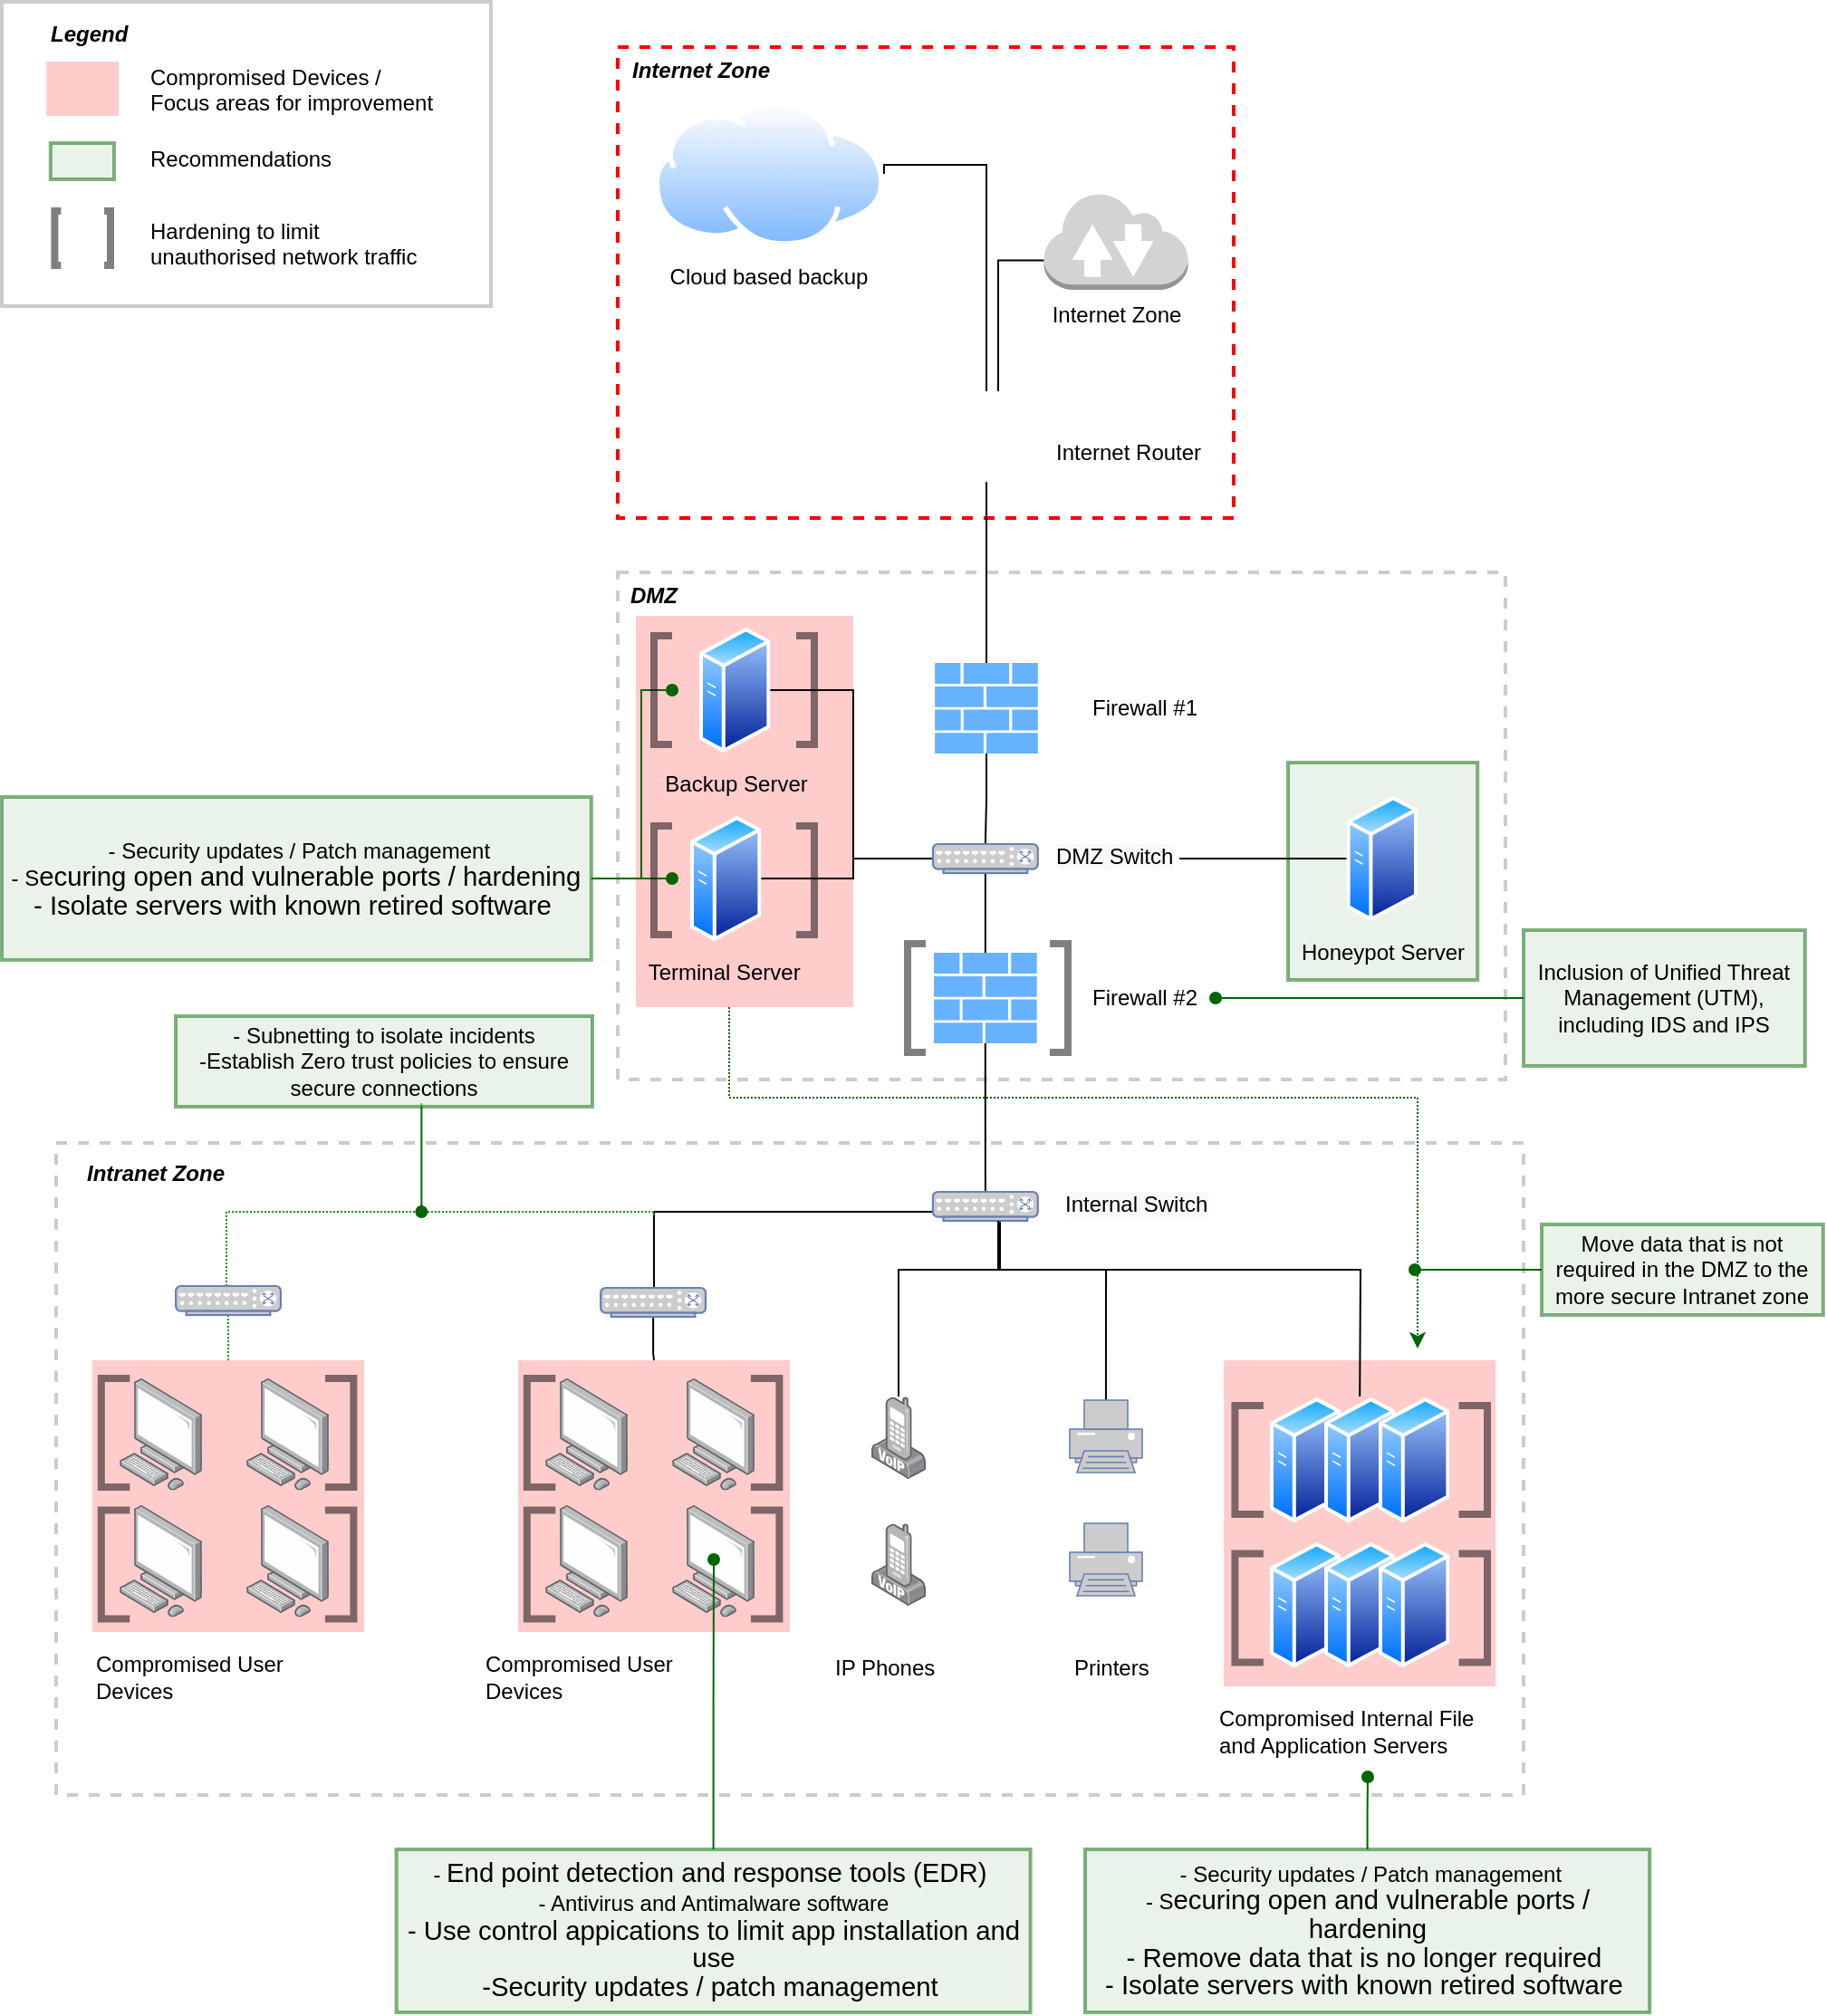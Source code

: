 <mxfile version="18.0.1" type="github">
  <diagram id="l8hXMBHkgcEJcSW0mbfh" name="Page-1">
    <mxGraphModel dx="494" dy="1060" grid="1" gridSize="10" guides="1" tooltips="1" connect="1" arrows="1" fold="1" page="1" pageScale="1" pageWidth="1169" pageHeight="827" math="0" shadow="0">
      <root>
        <mxCell id="0" />
        <mxCell id="1" parent="0" />
        <mxCell id="9ZJ48KXjJRt2zyMgK82v-63" value="" style="whiteSpace=wrap;html=1;fillColor=none;dashed=1;strokeColor=#CCCCCC;strokeWidth=2;" parent="1" vertex="1">
          <mxGeometry x="160" y="-180" width="810" height="360" as="geometry" />
        </mxCell>
        <mxCell id="yK0vSl5xD6pqp2s1u24u-33" value="" style="whiteSpace=wrap;html=1;fillColor=none;strokeColor=#CCCCCC;strokeWidth=2;" vertex="1" parent="1">
          <mxGeometry x="130" y="-810" width="270" height="168" as="geometry" />
        </mxCell>
        <mxCell id="9ZJ48KXjJRt2zyMgK82v-112" value="" style="whiteSpace=wrap;html=1;labelBackgroundColor=none;labelBorderColor=none;strokeColor=#006600;strokeWidth=2;fillColor=#d5e8d4;opacity=50;align=center;" parent="1" vertex="1">
          <mxGeometry x="840" y="-390" width="104.6" height="120" as="geometry" />
        </mxCell>
        <mxCell id="9ZJ48KXjJRt2zyMgK82v-65" value="" style="whiteSpace=wrap;html=1;fillColor=none;dashed=1;strokeColor=#CCCCCC;strokeWidth=2;" parent="1" vertex="1">
          <mxGeometry x="470" y="-495" width="490" height="280" as="geometry" />
        </mxCell>
        <mxCell id="9ZJ48KXjJRt2zyMgK82v-71" value="" style="whiteSpace=wrap;html=1;dashed=1;strokeColor=none;strokeWidth=4;fillColor=#FF0000;opacity=20;" parent="1" vertex="1">
          <mxGeometry x="480" y="-471" width="120" height="216" as="geometry" />
        </mxCell>
        <mxCell id="9ZJ48KXjJRt2zyMgK82v-70" value="" style="whiteSpace=wrap;html=1;dashed=1;strokeColor=none;strokeWidth=4;fillColor=#FF0000;opacity=20;" parent="1" vertex="1">
          <mxGeometry x="804.6" y="-60" width="150" height="180" as="geometry" />
        </mxCell>
        <mxCell id="9ZJ48KXjJRt2zyMgK82v-69" value="" style="whiteSpace=wrap;html=1;dashed=1;strokeColor=none;strokeWidth=4;fillColor=#FF0000;opacity=20;" parent="1" vertex="1">
          <mxGeometry x="415" y="-60" width="150" height="150" as="geometry" />
        </mxCell>
        <mxCell id="9ZJ48KXjJRt2zyMgK82v-67" value="" style="whiteSpace=wrap;html=1;fillColor=none;dashed=1;strokeColor=#FF0000;strokeWidth=2;" parent="1" vertex="1">
          <mxGeometry x="470" y="-785" width="340" height="260" as="geometry" />
        </mxCell>
        <mxCell id="9ZJ48KXjJRt2zyMgK82v-1" value="Cloud based backup" style="aspect=fixed;perimeter=ellipsePerimeter;html=1;align=center;shadow=0;dashed=0;spacingTop=3;image;image=img/lib/active_directory/internet_cloud.svg;" parent="1" vertex="1">
          <mxGeometry x="490" y="-755" width="126.99" height="80" as="geometry" />
        </mxCell>
        <mxCell id="9ZJ48KXjJRt2zyMgK82v-2" value="Internet Zone" style="outlineConnect=0;dashed=0;verticalLabelPosition=bottom;verticalAlign=top;align=center;html=1;shape=mxgraph.aws3.internet_2;fillColor=#D2D3D3;gradientColor=none;" parent="1" vertex="1">
          <mxGeometry x="705.25" y="-705" width="79.5" height="54" as="geometry" />
        </mxCell>
        <mxCell id="9ZJ48KXjJRt2zyMgK82v-50" style="edgeStyle=orthogonalEdgeStyle;rounded=0;orthogonalLoop=1;jettySize=auto;html=1;entryX=0;entryY=0.7;entryDx=0;entryDy=0;entryPerimeter=0;endArrow=none;endFill=0;" parent="1" source="9ZJ48KXjJRt2zyMgK82v-4" target="9ZJ48KXjJRt2zyMgK82v-2" edge="1">
          <mxGeometry relative="1" as="geometry">
            <Array as="points">
              <mxPoint x="680" y="-667" />
            </Array>
          </mxGeometry>
        </mxCell>
        <mxCell id="9ZJ48KXjJRt2zyMgK82v-51" style="edgeStyle=orthogonalEdgeStyle;rounded=0;orthogonalLoop=1;jettySize=auto;html=1;entryX=1;entryY=0.5;entryDx=0;entryDy=0;endArrow=none;endFill=0;" parent="1" source="9ZJ48KXjJRt2zyMgK82v-4" target="9ZJ48KXjJRt2zyMgK82v-1" edge="1">
          <mxGeometry relative="1" as="geometry">
            <Array as="points">
              <mxPoint x="674" y="-720" />
            </Array>
          </mxGeometry>
        </mxCell>
        <mxCell id="9ZJ48KXjJRt2zyMgK82v-4" value="" style="shape=image;html=1;verticalAlign=top;verticalLabelPosition=bottom;labelBackgroundColor=#ffffff;imageAspect=0;aspect=fixed;image=https://cdn1.iconfinder.com/data/icons/computer-hardware-cute-style-vol-1/52/device__wifi__signal__wireless__connection__internet__router-128.png;imageBackground=none;" parent="1" vertex="1">
          <mxGeometry x="648.49" y="-595" width="50" height="50" as="geometry" />
        </mxCell>
        <mxCell id="9ZJ48KXjJRt2zyMgK82v-48" style="edgeStyle=orthogonalEdgeStyle;rounded=0;orthogonalLoop=1;jettySize=auto;html=1;entryX=0.5;entryY=0;entryDx=0;entryDy=0;entryPerimeter=0;endArrow=none;endFill=0;" parent="1" source="9ZJ48KXjJRt2zyMgK82v-5" target="9ZJ48KXjJRt2zyMgK82v-27" edge="1">
          <mxGeometry relative="1" as="geometry" />
        </mxCell>
        <mxCell id="9ZJ48KXjJRt2zyMgK82v-49" style="edgeStyle=orthogonalEdgeStyle;rounded=0;orthogonalLoop=1;jettySize=auto;html=1;exitX=0.5;exitY=0;exitDx=0;exitDy=0;exitPerimeter=0;entryX=0.5;entryY=1;entryDx=0;entryDy=0;endArrow=none;endFill=0;" parent="1" source="9ZJ48KXjJRt2zyMgK82v-5" target="9ZJ48KXjJRt2zyMgK82v-4" edge="1">
          <mxGeometry relative="1" as="geometry" />
        </mxCell>
        <mxCell id="9ZJ48KXjJRt2zyMgK82v-5" value="" style="sketch=0;aspect=fixed;pointerEvents=1;shadow=0;dashed=0;html=1;strokeColor=none;labelPosition=center;verticalLabelPosition=bottom;verticalAlign=top;align=center;fillColor=#66B2FF;shape=mxgraph.mscae.enterprise.firewall" parent="1" vertex="1">
          <mxGeometry x="645.08" y="-445" width="56.82" height="50" as="geometry" />
        </mxCell>
        <mxCell id="yK0vSl5xD6pqp2s1u24u-58" style="edgeStyle=orthogonalEdgeStyle;shape=connector;rounded=0;orthogonalLoop=1;jettySize=auto;html=1;labelBackgroundColor=default;fontFamily=Helvetica;fontSize=11;fontColor=default;endArrow=none;endFill=0;strokeColor=default;" edge="1" parent="1" source="9ZJ48KXjJRt2zyMgK82v-9" target="9ZJ48KXjJRt2zyMgK82v-28">
          <mxGeometry relative="1" as="geometry" />
        </mxCell>
        <mxCell id="9ZJ48KXjJRt2zyMgK82v-9" value="" style="sketch=0;aspect=fixed;pointerEvents=1;shadow=0;dashed=0;html=1;strokeColor=none;labelPosition=center;verticalLabelPosition=bottom;verticalAlign=top;align=center;fillColor=#66B2FF;shape=mxgraph.mscae.enterprise.firewall" parent="1" vertex="1">
          <mxGeometry x="644.52" y="-285" width="56.82" height="50" as="geometry" />
        </mxCell>
        <mxCell id="9ZJ48KXjJRt2zyMgK82v-19" value="" style="points=[];aspect=fixed;html=1;align=center;shadow=0;dashed=0;image;image=img/lib/allied_telesis/computer_and_terminals/VOIP_IP_phone.svg;fillColor=#3399FF;" parent="1" vertex="1">
          <mxGeometry x="610" y="-40" width="30" height="45.6" as="geometry" />
        </mxCell>
        <mxCell id="9ZJ48KXjJRt2zyMgK82v-20" value="Backup Server" style="aspect=fixed;perimeter=ellipsePerimeter;html=1;align=center;shadow=0;dashed=0;spacingTop=3;image;image=img/lib/active_directory/generic_server.svg;fillColor=#3399FF;labelBackgroundColor=none;" parent="1" vertex="1">
          <mxGeometry x="515" y="-465" width="39.2" height="70" as="geometry" />
        </mxCell>
        <mxCell id="9ZJ48KXjJRt2zyMgK82v-104" style="edgeStyle=elbowEdgeStyle;rounded=0;orthogonalLoop=1;jettySize=auto;html=1;startArrow=none;startFill=0;endArrow=classic;endFill=1;strokeColor=#006600;elbow=vertical;dashed=1;dashPattern=1 1;" parent="1" edge="1">
          <mxGeometry relative="1" as="geometry">
            <mxPoint x="531.5" y="-255" as="sourcePoint" />
            <mxPoint x="911.5" y="-66.5" as="targetPoint" />
            <Array as="points">
              <mxPoint x="721.5" y="-205" />
            </Array>
          </mxGeometry>
        </mxCell>
        <mxCell id="9ZJ48KXjJRt2zyMgK82v-22" value="Terminal Server&amp;nbsp;" style="aspect=fixed;perimeter=ellipsePerimeter;html=1;align=center;shadow=0;dashed=0;spacingTop=3;image;image=img/lib/active_directory/generic_server.svg;fillColor=#3399FF;labelBackgroundColor=none;" parent="1" vertex="1">
          <mxGeometry x="510" y="-361" width="39.2" height="70" as="geometry" />
        </mxCell>
        <mxCell id="9ZJ48KXjJRt2zyMgK82v-24" value="" style="aspect=fixed;perimeter=ellipsePerimeter;html=1;align=center;shadow=0;dashed=0;spacingTop=3;image;image=img/lib/active_directory/generic_server.svg;fillColor=#3399FF;" parent="1" vertex="1">
          <mxGeometry x="830" y="-40" width="39.2" height="70" as="geometry" />
        </mxCell>
        <mxCell id="9ZJ48KXjJRt2zyMgK82v-25" value="" style="aspect=fixed;perimeter=ellipsePerimeter;html=1;align=center;shadow=0;dashed=0;spacingTop=3;image;image=img/lib/active_directory/generic_server.svg;fillColor=#3399FF;" parent="1" vertex="1">
          <mxGeometry x="830" y="40" width="39.2" height="70" as="geometry" />
        </mxCell>
        <mxCell id="9ZJ48KXjJRt2zyMgK82v-47" style="edgeStyle=orthogonalEdgeStyle;rounded=0;orthogonalLoop=1;jettySize=auto;html=1;exitX=0.5;exitY=1;exitDx=0;exitDy=0;exitPerimeter=0;entryX=0.5;entryY=0;entryDx=0;entryDy=0;entryPerimeter=0;endArrow=none;endFill=0;" parent="1" source="9ZJ48KXjJRt2zyMgK82v-27" target="9ZJ48KXjJRt2zyMgK82v-9" edge="1">
          <mxGeometry relative="1" as="geometry" />
        </mxCell>
        <mxCell id="9ZJ48KXjJRt2zyMgK82v-52" style="edgeStyle=orthogonalEdgeStyle;rounded=0;orthogonalLoop=1;jettySize=auto;html=1;entryX=1;entryY=0.5;entryDx=0;entryDy=0;endArrow=none;endFill=0;" parent="1" source="9ZJ48KXjJRt2zyMgK82v-27" target="9ZJ48KXjJRt2zyMgK82v-20" edge="1">
          <mxGeometry relative="1" as="geometry">
            <Array as="points">
              <mxPoint x="600" y="-337" />
              <mxPoint x="600" y="-430" />
            </Array>
          </mxGeometry>
        </mxCell>
        <mxCell id="9ZJ48KXjJRt2zyMgK82v-53" style="edgeStyle=orthogonalEdgeStyle;rounded=0;orthogonalLoop=1;jettySize=auto;html=1;endArrow=none;endFill=0;" parent="1" source="9ZJ48KXjJRt2zyMgK82v-27" target="9ZJ48KXjJRt2zyMgK82v-22" edge="1">
          <mxGeometry relative="1" as="geometry">
            <Array as="points">
              <mxPoint x="600" y="-337" />
              <mxPoint x="600" y="-326" />
            </Array>
          </mxGeometry>
        </mxCell>
        <mxCell id="9ZJ48KXjJRt2zyMgK82v-27" value="" style="fontColor=#0066CC;verticalAlign=top;verticalLabelPosition=bottom;labelPosition=center;align=center;html=1;outlineConnect=0;fillColor=#CCCCCC;strokeColor=#6881B3;gradientColor=none;gradientDirection=north;strokeWidth=2;shape=mxgraph.networks.switch;" parent="1" vertex="1">
          <mxGeometry x="643.97" y="-345" width="57.93" height="16" as="geometry" />
        </mxCell>
        <mxCell id="9ZJ48KXjJRt2zyMgK82v-41" style="edgeStyle=orthogonalEdgeStyle;rounded=0;orthogonalLoop=1;jettySize=auto;html=1;exitX=0.5;exitY=1;exitDx=0;exitDy=0;exitPerimeter=0;endArrow=none;endFill=0;" parent="1" source="9ZJ48KXjJRt2zyMgK82v-28" target="9ZJ48KXjJRt2zyMgK82v-37" edge="1">
          <mxGeometry relative="1" as="geometry">
            <Array as="points">
              <mxPoint x="681" y="-110" />
              <mxPoint x="880" y="-110" />
            </Array>
          </mxGeometry>
        </mxCell>
        <mxCell id="9ZJ48KXjJRt2zyMgK82v-43" style="edgeStyle=orthogonalEdgeStyle;rounded=0;orthogonalLoop=1;jettySize=auto;html=1;exitX=0.5;exitY=1;exitDx=0;exitDy=0;exitPerimeter=0;endArrow=none;endFill=0;" parent="1" source="9ZJ48KXjJRt2zyMgK82v-28" target="9ZJ48KXjJRt2zyMgK82v-19" edge="1">
          <mxGeometry relative="1" as="geometry">
            <Array as="points">
              <mxPoint x="681" y="-110" />
              <mxPoint x="625" y="-110" />
            </Array>
          </mxGeometry>
        </mxCell>
        <mxCell id="yK0vSl5xD6pqp2s1u24u-40" style="edgeStyle=orthogonalEdgeStyle;shape=connector;rounded=0;orthogonalLoop=1;jettySize=auto;html=1;entryX=1;entryY=0.5;entryDx=0;entryDy=0;entryPerimeter=0;labelBackgroundColor=default;fontFamily=Helvetica;fontSize=11;fontColor=default;endArrow=none;endFill=0;strokeColor=default;" edge="1" parent="1" source="9ZJ48KXjJRt2zyMgK82v-28" target="yK0vSl5xD6pqp2s1u24u-36">
          <mxGeometry relative="1" as="geometry">
            <Array as="points">
              <mxPoint x="490" y="-142" />
              <mxPoint x="490" y="-92" />
            </Array>
          </mxGeometry>
        </mxCell>
        <mxCell id="yK0vSl5xD6pqp2s1u24u-56" style="edgeStyle=orthogonalEdgeStyle;shape=connector;rounded=0;orthogonalLoop=1;jettySize=auto;html=1;entryX=0.5;entryY=0;entryDx=0;entryDy=0;entryPerimeter=0;labelBackgroundColor=default;fontFamily=Helvetica;fontSize=11;fontColor=default;endArrow=none;endFill=0;strokeColor=#009900;dashed=1;dashPattern=1 1;" edge="1" parent="1" target="yK0vSl5xD6pqp2s1u24u-37">
          <mxGeometry relative="1" as="geometry">
            <mxPoint x="490" y="-140" as="sourcePoint" />
            <Array as="points">
              <mxPoint x="254" y="-142" />
            </Array>
          </mxGeometry>
        </mxCell>
        <mxCell id="9ZJ48KXjJRt2zyMgK82v-28" value="" style="fontColor=#0066CC;verticalAlign=top;verticalLabelPosition=bottom;labelPosition=center;align=center;html=1;outlineConnect=0;fillColor=#CCCCCC;strokeColor=#6881B3;gradientColor=none;gradientDirection=north;strokeWidth=2;shape=mxgraph.networks.switch;" parent="1" vertex="1">
          <mxGeometry x="643.96" y="-153" width="57.93" height="16" as="geometry" />
        </mxCell>
        <mxCell id="yK0vSl5xD6pqp2s1u24u-43" style="edgeStyle=orthogonalEdgeStyle;shape=connector;rounded=0;orthogonalLoop=1;jettySize=auto;html=1;labelBackgroundColor=default;fontFamily=Helvetica;fontSize=11;fontColor=default;endArrow=none;endFill=0;strokeColor=default;" edge="1" parent="1" target="9ZJ48KXjJRt2zyMgK82v-28">
          <mxGeometry relative="1" as="geometry">
            <mxPoint x="739.478" y="-35" as="sourcePoint" />
            <mxPoint x="682.935" y="-81" as="targetPoint" />
            <Array as="points">
              <mxPoint x="740" y="-110" />
              <mxPoint x="680" y="-110" />
            </Array>
          </mxGeometry>
        </mxCell>
        <mxCell id="9ZJ48KXjJRt2zyMgK82v-29" value="" style="fontColor=#0066CC;verticalAlign=top;verticalLabelPosition=bottom;labelPosition=center;align=center;html=1;outlineConnect=0;fillColor=#CCCCCC;strokeColor=#6881B3;gradientColor=none;gradientDirection=north;strokeWidth=2;shape=mxgraph.networks.printer;" parent="1" vertex="1">
          <mxGeometry x="719.5" y="-38" width="40" height="40" as="geometry" />
        </mxCell>
        <mxCell id="9ZJ48KXjJRt2zyMgK82v-30" value="" style="points=[];aspect=fixed;html=1;align=center;shadow=0;dashed=0;image;image=img/lib/allied_telesis/computer_and_terminals/Personal_Computer.svg;fillColor=#3399FF;" parent="1" vertex="1">
          <mxGeometry x="500" y="-50" width="45.6" height="61.8" as="geometry" />
        </mxCell>
        <mxCell id="9ZJ48KXjJRt2zyMgK82v-32" value="" style="points=[];aspect=fixed;html=1;align=center;shadow=0;dashed=0;image;image=img/lib/allied_telesis/computer_and_terminals/Personal_Computer.svg;fillColor=#3399FF;" parent="1" vertex="1">
          <mxGeometry x="430" y="-50" width="45.6" height="61.8" as="geometry" />
        </mxCell>
        <mxCell id="9ZJ48KXjJRt2zyMgK82v-33" value="" style="points=[];aspect=fixed;html=1;align=center;shadow=0;dashed=0;image;image=img/lib/allied_telesis/computer_and_terminals/VOIP_IP_phone.svg;fillColor=#3399FF;" parent="1" vertex="1">
          <mxGeometry x="610" y="30" width="30" height="45.6" as="geometry" />
        </mxCell>
        <mxCell id="9ZJ48KXjJRt2zyMgK82v-34" value="" style="fontColor=#0066CC;verticalAlign=top;verticalLabelPosition=bottom;labelPosition=center;align=center;html=1;outlineConnect=0;fillColor=#CCCCCC;strokeColor=#6881B3;gradientColor=none;gradientDirection=north;strokeWidth=2;shape=mxgraph.networks.printer;" parent="1" vertex="1">
          <mxGeometry x="719.5" y="30" width="40" height="40" as="geometry" />
        </mxCell>
        <mxCell id="9ZJ48KXjJRt2zyMgK82v-35" value="" style="points=[];aspect=fixed;html=1;align=center;shadow=0;dashed=0;image;image=img/lib/allied_telesis/computer_and_terminals/Personal_Computer.svg;fillColor=#3399FF;" parent="1" vertex="1">
          <mxGeometry x="500" y="20" width="45.6" height="61.8" as="geometry" />
        </mxCell>
        <mxCell id="9ZJ48KXjJRt2zyMgK82v-36" value="" style="points=[];aspect=fixed;html=1;align=center;shadow=0;dashed=0;image;image=img/lib/allied_telesis/computer_and_terminals/Personal_Computer.svg;fillColor=#3399FF;" parent="1" vertex="1">
          <mxGeometry x="430" y="20" width="45.6" height="61.8" as="geometry" />
        </mxCell>
        <mxCell id="9ZJ48KXjJRt2zyMgK82v-37" value="" style="aspect=fixed;perimeter=ellipsePerimeter;html=1;align=center;shadow=0;dashed=0;spacingTop=3;image;image=img/lib/active_directory/generic_server.svg;fillColor=#3399FF;" parent="1" vertex="1">
          <mxGeometry x="860" y="-40" width="39.2" height="70" as="geometry" />
        </mxCell>
        <mxCell id="9ZJ48KXjJRt2zyMgK82v-38" value="" style="aspect=fixed;perimeter=ellipsePerimeter;html=1;align=center;shadow=0;dashed=0;spacingTop=3;image;image=img/lib/active_directory/generic_server.svg;fillColor=#3399FF;" parent="1" vertex="1">
          <mxGeometry x="860" y="40" width="39.2" height="70" as="geometry" />
        </mxCell>
        <mxCell id="9ZJ48KXjJRt2zyMgK82v-39" value="" style="aspect=fixed;perimeter=ellipsePerimeter;html=1;align=center;shadow=0;dashed=0;spacingTop=3;image;image=img/lib/active_directory/generic_server.svg;fillColor=#3399FF;" parent="1" vertex="1">
          <mxGeometry x="890" y="-40" width="39.2" height="70" as="geometry" />
        </mxCell>
        <mxCell id="9ZJ48KXjJRt2zyMgK82v-40" value="" style="aspect=fixed;perimeter=ellipsePerimeter;html=1;align=center;shadow=0;dashed=0;spacingTop=3;image;image=img/lib/active_directory/generic_server.svg;fillColor=#3399FF;" parent="1" vertex="1">
          <mxGeometry x="890" y="40" width="39.2" height="70" as="geometry" />
        </mxCell>
        <mxCell id="9ZJ48KXjJRt2zyMgK82v-54" value="Firewall #1" style="text;html=1;resizable=0;autosize=1;align=left;verticalAlign=middle;points=[];fillColor=none;strokeColor=none;rounded=0;" parent="1" vertex="1">
          <mxGeometry x="730" y="-430" width="70" height="20" as="geometry" />
        </mxCell>
        <mxCell id="9ZJ48KXjJRt2zyMgK82v-55" value="Firewall #2" style="text;html=1;resizable=0;autosize=1;align=left;verticalAlign=middle;points=[];fillColor=none;strokeColor=none;rounded=0;" parent="1" vertex="1">
          <mxGeometry x="730" y="-270" width="70" height="20" as="geometry" />
        </mxCell>
        <mxCell id="9ZJ48KXjJRt2zyMgK82v-117" style="edgeStyle=orthogonalEdgeStyle;shape=connector;rounded=0;orthogonalLoop=1;jettySize=auto;html=1;labelBackgroundColor=default;fontFamily=Helvetica;fontSize=11;fontColor=default;startArrow=none;startFill=0;endArrow=none;endFill=0;strokeColor=default;" parent="1" source="9ZJ48KXjJRt2zyMgK82v-56" target="9ZJ48KXjJRt2zyMgK82v-108" edge="1">
          <mxGeometry relative="1" as="geometry" />
        </mxCell>
        <mxCell id="9ZJ48KXjJRt2zyMgK82v-56" value="&lt;span style=&quot;font-family: &amp;#34;helvetica&amp;#34; ; font-size: 12px ; font-style: normal ; font-weight: 400 ; letter-spacing: normal ; text-indent: 0px ; text-transform: none ; word-spacing: 0px ; background-color: rgb(248 , 249 , 250) ; display: inline ; float: none&quot;&gt;DMZ Switch&lt;/span&gt;" style="text;whiteSpace=wrap;html=1;align=left;" parent="1" vertex="1">
          <mxGeometry x="710" y="-352" width="70" height="30" as="geometry" />
        </mxCell>
        <mxCell id="9ZJ48KXjJRt2zyMgK82v-57" value="&lt;span style=&quot;color: rgb(0, 0, 0); font-family: helvetica; font-size: 12px; font-style: normal; font-weight: 400; letter-spacing: normal; text-indent: 0px; text-transform: none; word-spacing: 0px; background-color: rgb(255, 255, 255); display: inline; float: none;&quot;&gt;Internet Router&lt;/span&gt;" style="text;whiteSpace=wrap;html=1;align=left;" parent="1" vertex="1">
          <mxGeometry x="710" y="-575" width="110" height="30" as="geometry" />
        </mxCell>
        <mxCell id="9ZJ48KXjJRt2zyMgK82v-58" value="&lt;span style=&quot;font-family: &amp;#34;helvetica&amp;#34; ; font-size: 12px ; font-style: normal ; font-weight: 400 ; letter-spacing: normal ; text-indent: 0px ; text-transform: none ; word-spacing: 0px ; background-color: rgb(248 , 249 , 250) ; display: inline ; float: none&quot;&gt;Internal Switch&lt;/span&gt;" style="text;whiteSpace=wrap;html=1;align=left;" parent="1" vertex="1">
          <mxGeometry x="714.6" y="-160" width="90" height="30" as="geometry" />
        </mxCell>
        <mxCell id="9ZJ48KXjJRt2zyMgK82v-59" value="Compromised User &lt;br&gt;Devices" style="text;html=1;resizable=0;autosize=1;align=left;verticalAlign=middle;points=[];fillColor=none;strokeColor=none;rounded=0;" parent="1" vertex="1">
          <mxGeometry x="395" y="100" width="120" height="30" as="geometry" />
        </mxCell>
        <mxCell id="9ZJ48KXjJRt2zyMgK82v-60" value="IP Phones" style="text;html=1;resizable=0;autosize=1;align=left;verticalAlign=middle;points=[];fillColor=none;strokeColor=none;rounded=0;" parent="1" vertex="1">
          <mxGeometry x="588.49" y="100" width="70" height="20" as="geometry" />
        </mxCell>
        <mxCell id="9ZJ48KXjJRt2zyMgK82v-61" value="Printers" style="text;html=1;resizable=0;autosize=1;align=left;verticalAlign=middle;points=[];fillColor=none;strokeColor=none;rounded=0;" parent="1" vertex="1">
          <mxGeometry x="719.5" y="100" width="60" height="20" as="geometry" />
        </mxCell>
        <mxCell id="9ZJ48KXjJRt2zyMgK82v-62" value="Compromised Internal File &lt;br&gt;and Application Servers" style="text;html=1;resizable=0;autosize=1;align=left;verticalAlign=middle;points=[];fillColor=none;strokeColor=none;rounded=0;" parent="1" vertex="1">
          <mxGeometry x="799.6" y="130" width="160" height="30" as="geometry" />
        </mxCell>
        <mxCell id="9ZJ48KXjJRt2zyMgK82v-64" value="Intranet Zone" style="text;html=1;resizable=0;autosize=1;align=left;verticalAlign=middle;points=[];fillColor=none;strokeColor=none;rounded=0;fontStyle=3" parent="1" vertex="1">
          <mxGeometry x="175" y="-173" width="90" height="20" as="geometry" />
        </mxCell>
        <mxCell id="9ZJ48KXjJRt2zyMgK82v-66" value="DMZ" style="text;html=1;resizable=0;autosize=1;align=left;verticalAlign=middle;points=[];fillColor=none;strokeColor=none;rounded=0;fontStyle=3" parent="1" vertex="1">
          <mxGeometry x="475" y="-492" width="40" height="20" as="geometry" />
        </mxCell>
        <mxCell id="9ZJ48KXjJRt2zyMgK82v-68" value="Internet Zone" style="text;html=1;resizable=0;autosize=1;align=left;verticalAlign=middle;points=[];fillColor=none;strokeColor=none;rounded=0;fontStyle=3" parent="1" vertex="1">
          <mxGeometry x="475.8" y="-782" width="90" height="20" as="geometry" />
        </mxCell>
        <mxCell id="9ZJ48KXjJRt2zyMgK82v-72" value="" style="whiteSpace=wrap;html=1;dashed=1;strokeColor=none;strokeWidth=4;fillColor=#FF0000;opacity=20;labelBorderColor=none;" parent="1" vertex="1">
          <mxGeometry x="154.6" y="-777" width="40" height="30" as="geometry" />
        </mxCell>
        <mxCell id="9ZJ48KXjJRt2zyMgK82v-73" value="&lt;span style=&quot;color: rgb(0 , 0 , 0) ; font-family: &amp;quot;helvetica&amp;quot; ; font-size: 12px ; font-style: normal ; font-weight: 400 ; letter-spacing: normal ; text-indent: 0px ; text-transform: none ; word-spacing: 0px ; background-color: rgb(255 , 255 , 255) ; display: inline ; float: none&quot;&gt;Compromised Devices / Focus areas for improvement&lt;/span&gt;" style="text;whiteSpace=wrap;html=1;align=left;" parent="1" vertex="1">
          <mxGeometry x="210" y="-782" width="160" height="30" as="geometry" />
        </mxCell>
        <mxCell id="9ZJ48KXjJRt2zyMgK82v-85" style="edgeStyle=orthogonalEdgeStyle;rounded=0;orthogonalLoop=1;jettySize=auto;html=1;startArrow=none;startFill=0;endArrow=oval;endFill=1;strokeColor=#006600;" parent="1" source="9ZJ48KXjJRt2zyMgK82v-76" edge="1">
          <mxGeometry relative="1" as="geometry">
            <mxPoint x="523" y="50" as="targetPoint" />
          </mxGeometry>
        </mxCell>
        <mxCell id="9ZJ48KXjJRt2zyMgK82v-76" value="-&amp;nbsp;&lt;span style=&quot;font-size: 11.0pt ; line-height: 107% ; font-family: &amp;quot;calibri&amp;quot; , sans-serif&quot;&gt;End&amp;nbsp;point detection and response tools (EDR)&amp;nbsp;&lt;/span&gt;&lt;br&gt;- Antivirus and Antimalware software&lt;span style=&quot;font-size: 11.0pt ; line-height: 107% ; font-family: &amp;quot;calibri&amp;quot; , sans-serif&quot;&gt;&lt;br&gt;- Use control appications to limit app installation and use&lt;br&gt;-Security updates / patch management&amp;nbsp;&lt;br&gt;&lt;/span&gt;" style="whiteSpace=wrap;html=1;labelBackgroundColor=none;labelBorderColor=none;strokeColor=#006600;strokeWidth=2;fillColor=#d5e8d4;opacity=50;align=center;" parent="1" vertex="1">
          <mxGeometry x="347.8" y="210" width="350" height="90" as="geometry" />
        </mxCell>
        <mxCell id="9ZJ48KXjJRt2zyMgK82v-86" style="edgeStyle=orthogonalEdgeStyle;rounded=0;orthogonalLoop=1;jettySize=auto;html=1;startArrow=none;startFill=0;endArrow=oval;endFill=1;strokeColor=#006600;" parent="1" source="9ZJ48KXjJRt2zyMgK82v-77" edge="1">
          <mxGeometry relative="1" as="geometry">
            <mxPoint x="884" y="170" as="targetPoint" />
          </mxGeometry>
        </mxCell>
        <mxCell id="9ZJ48KXjJRt2zyMgK82v-77" value="&amp;nbsp;- Security updates / Patch management&lt;br&gt;- S&lt;span style=&quot;font-size: 11pt ; line-height: 15.693px ; font-family: &amp;#34;calibri&amp;#34; , sans-serif&quot;&gt;ecuring open and vulnerable ports / hardening&lt;br&gt;-&amp;nbsp;&lt;span style=&quot;font-size: 11pt ; line-height: 15.693px&quot;&gt;Remove data that is no longer required&amp;nbsp;&lt;br&gt;&lt;/span&gt;-&amp;nbsp;&lt;span style=&quot;font-size: 11pt ; line-height: 15.693px&quot;&gt;Isolate&amp;nbsp;servers with known retired software&amp;nbsp;&lt;/span&gt;&lt;/span&gt;" style="whiteSpace=wrap;html=1;labelBackgroundColor=none;labelBorderColor=none;strokeColor=#006600;strokeWidth=2;fillColor=#d5e8d4;opacity=50;align=center;" parent="1" vertex="1">
          <mxGeometry x="728" y="210" width="311.6" height="90" as="geometry" />
        </mxCell>
        <mxCell id="9ZJ48KXjJRt2zyMgK82v-84" style="edgeStyle=orthogonalEdgeStyle;rounded=0;orthogonalLoop=1;jettySize=auto;html=1;startArrow=none;startFill=0;endArrow=oval;endFill=1;strokeColor=#006600;" parent="1" source="9ZJ48KXjJRt2zyMgK82v-78" edge="1">
          <mxGeometry relative="1" as="geometry">
            <mxPoint x="500" y="-326" as="targetPoint" />
          </mxGeometry>
        </mxCell>
        <mxCell id="9ZJ48KXjJRt2zyMgK82v-91" style="edgeStyle=orthogonalEdgeStyle;rounded=0;orthogonalLoop=1;jettySize=auto;html=1;startArrow=none;startFill=0;endArrow=oval;endFill=1;strokeColor=#006600;" parent="1" source="9ZJ48KXjJRt2zyMgK82v-78" edge="1">
          <mxGeometry relative="1" as="geometry">
            <mxPoint x="500" y="-430" as="targetPoint" />
            <Array as="points">
              <mxPoint x="483" y="-326" />
              <mxPoint x="483" y="-430" />
            </Array>
          </mxGeometry>
        </mxCell>
        <mxCell id="9ZJ48KXjJRt2zyMgK82v-78" value="&amp;nbsp;- Security updates / Patch management&lt;br&gt;- S&lt;span style=&quot;font-size: 11.0pt ; line-height: 107% ; font-family: &amp;quot;calibri&amp;quot; , sans-serif&quot;&gt;ecuring open and vulnerable ports / hardening&lt;span style=&quot;font-size: 11.0pt ; line-height: 107% ; font-family: &amp;quot;calibri&amp;quot; , sans-serif&quot;&gt;&lt;br&gt;&lt;/span&gt;-&amp;nbsp;&lt;span style=&quot;font-size: 11.0pt ; line-height: 107% ; font-family: &amp;quot;calibri&amp;quot; , sans-serif&quot;&gt;Isolate&amp;nbsp;servers with known retired software&amp;nbsp;&lt;/span&gt;&lt;br&gt;&lt;/span&gt;" style="whiteSpace=wrap;html=1;labelBackgroundColor=none;labelBorderColor=none;strokeColor=#006600;strokeWidth=2;fillColor=#d5e8d4;opacity=50;align=center;" parent="1" vertex="1">
          <mxGeometry x="130" y="-371" width="325.4" height="90" as="geometry" />
        </mxCell>
        <mxCell id="9ZJ48KXjJRt2zyMgK82v-80" style="edgeStyle=orthogonalEdgeStyle;rounded=0;orthogonalLoop=1;jettySize=auto;html=1;endArrow=oval;endFill=1;startArrow=none;startFill=0;strokeColor=#006600;" parent="1" source="9ZJ48KXjJRt2zyMgK82v-79" target="9ZJ48KXjJRt2zyMgK82v-55" edge="1">
          <mxGeometry relative="1" as="geometry" />
        </mxCell>
        <mxCell id="9ZJ48KXjJRt2zyMgK82v-79" value="Inclusion of Unified Threat Management (UTM), including IDS and IPS" style="whiteSpace=wrap;html=1;labelBackgroundColor=none;labelBorderColor=none;strokeColor=#006600;strokeWidth=2;fillColor=#d5e8d4;opacity=50;align=center;" parent="1" vertex="1">
          <mxGeometry x="970" y="-297.5" width="155.4" height="75" as="geometry" />
        </mxCell>
        <mxCell id="9ZJ48KXjJRt2zyMgK82v-92" value="" style="whiteSpace=wrap;html=1;labelBackgroundColor=none;labelBorderColor=none;strokeColor=#006600;strokeWidth=2;fillColor=#d5e8d4;opacity=50;align=center;" parent="1" vertex="1">
          <mxGeometry x="156.9" y="-732" width="35.1" height="20" as="geometry" />
        </mxCell>
        <mxCell id="9ZJ48KXjJRt2zyMgK82v-93" value="&lt;span style=&quot;color: rgb(0 , 0 , 0) ; font-family: &amp;#34;helvetica&amp;#34; ; font-size: 12px ; font-style: normal ; font-weight: 400 ; letter-spacing: normal ; text-indent: 0px ; text-transform: none ; word-spacing: 0px ; background-color: rgb(255 , 255 , 255) ; display: inline ; float: none&quot;&gt;Recommendations&lt;/span&gt;" style="text;whiteSpace=wrap;html=1;align=left;" parent="1" vertex="1">
          <mxGeometry x="210" y="-737" width="110" height="30" as="geometry" />
        </mxCell>
        <mxCell id="9ZJ48KXjJRt2zyMgK82v-107" style="edgeStyle=orthogonalEdgeStyle;shape=connector;rounded=0;orthogonalLoop=1;jettySize=auto;html=1;labelBackgroundColor=default;fontFamily=Helvetica;fontSize=11;fontColor=default;startArrow=none;startFill=0;endArrow=oval;endFill=1;strokeColor=#006600;" parent="1" source="9ZJ48KXjJRt2zyMgK82v-105" edge="1">
          <mxGeometry relative="1" as="geometry">
            <mxPoint x="910" y="-110" as="targetPoint" />
            <Array as="points">
              <mxPoint x="920" y="-110" />
            </Array>
          </mxGeometry>
        </mxCell>
        <mxCell id="9ZJ48KXjJRt2zyMgK82v-105" value="Move data that is not required in the DMZ to the more secure Intranet zone" style="whiteSpace=wrap;html=1;labelBackgroundColor=none;labelBorderColor=none;strokeColor=#006600;strokeWidth=2;fillColor=#d5e8d4;opacity=50;align=center;" parent="1" vertex="1">
          <mxGeometry x="980" y="-135" width="155.4" height="50" as="geometry" />
        </mxCell>
        <mxCell id="9ZJ48KXjJRt2zyMgK82v-108" value="Honeypot Server" style="aspect=fixed;perimeter=ellipsePerimeter;html=1;align=center;shadow=0;dashed=0;spacingTop=3;image;image=img/lib/active_directory/generic_server.svg;fillColor=#3399FF;labelBackgroundColor=none;" parent="1" vertex="1">
          <mxGeometry x="872.3" y="-372" width="39.2" height="70" as="geometry" />
        </mxCell>
        <mxCell id="yK0vSl5xD6pqp2s1u24u-6" value="" style="group" vertex="1" connectable="0" parent="1">
          <mxGeometry x="490" y="-435" width="88.49" height="10" as="geometry" />
        </mxCell>
        <mxCell id="yK0vSl5xD6pqp2s1u24u-3" style="edgeStyle=elbowEdgeStyle;rounded=0;orthogonalLoop=1;jettySize=auto;html=1;endArrow=none;endFill=0;strokeWidth=4;opacity=50;" edge="1" parent="yK0vSl5xD6pqp2s1u24u-6">
          <mxGeometry relative="1" as="geometry">
            <mxPoint x="10" y="-25" as="sourcePoint" />
            <mxPoint x="10" y="35" as="targetPoint" />
            <Array as="points">
              <mxPoint y="10" />
            </Array>
          </mxGeometry>
        </mxCell>
        <mxCell id="yK0vSl5xD6pqp2s1u24u-5" style="edgeStyle=elbowEdgeStyle;rounded=0;orthogonalLoop=1;jettySize=auto;html=1;endArrow=none;endFill=0;strokeWidth=4;opacity=50;" edge="1" parent="yK0vSl5xD6pqp2s1u24u-6">
          <mxGeometry relative="1" as="geometry">
            <mxPoint x="78.49" y="-25" as="sourcePoint" />
            <mxPoint x="78.49" y="35" as="targetPoint" />
            <Array as="points">
              <mxPoint x="88.49" />
            </Array>
          </mxGeometry>
        </mxCell>
        <mxCell id="yK0vSl5xD6pqp2s1u24u-7" value="" style="group" vertex="1" connectable="0" parent="1">
          <mxGeometry x="490" y="-330" width="88.49" height="10" as="geometry" />
        </mxCell>
        <mxCell id="yK0vSl5xD6pqp2s1u24u-8" style="edgeStyle=elbowEdgeStyle;rounded=0;orthogonalLoop=1;jettySize=auto;html=1;endArrow=none;endFill=0;strokeWidth=4;opacity=50;" edge="1" parent="yK0vSl5xD6pqp2s1u24u-7">
          <mxGeometry relative="1" as="geometry">
            <mxPoint x="10" y="-25" as="sourcePoint" />
            <mxPoint x="10" y="35" as="targetPoint" />
            <Array as="points">
              <mxPoint y="10" />
            </Array>
          </mxGeometry>
        </mxCell>
        <mxCell id="yK0vSl5xD6pqp2s1u24u-9" style="edgeStyle=elbowEdgeStyle;rounded=0;orthogonalLoop=1;jettySize=auto;html=1;endArrow=none;endFill=0;strokeWidth=4;opacity=50;" edge="1" parent="yK0vSl5xD6pqp2s1u24u-7">
          <mxGeometry relative="1" as="geometry">
            <mxPoint x="78.49" y="-25" as="sourcePoint" />
            <mxPoint x="78.49" y="35" as="targetPoint" />
            <Array as="points">
              <mxPoint x="88.49" />
            </Array>
          </mxGeometry>
        </mxCell>
        <mxCell id="yK0vSl5xD6pqp2s1u24u-13" value="" style="group" vertex="1" connectable="0" parent="1">
          <mxGeometry x="630" y="-265" width="88.49" height="10" as="geometry" />
        </mxCell>
        <mxCell id="yK0vSl5xD6pqp2s1u24u-14" style="edgeStyle=elbowEdgeStyle;rounded=0;orthogonalLoop=1;jettySize=auto;html=1;endArrow=none;endFill=0;strokeWidth=4;opacity=50;" edge="1" parent="yK0vSl5xD6pqp2s1u24u-13">
          <mxGeometry relative="1" as="geometry">
            <mxPoint x="10" y="-25" as="sourcePoint" />
            <mxPoint x="10" y="35" as="targetPoint" />
            <Array as="points">
              <mxPoint y="10" />
            </Array>
          </mxGeometry>
        </mxCell>
        <mxCell id="yK0vSl5xD6pqp2s1u24u-15" style="edgeStyle=elbowEdgeStyle;rounded=0;orthogonalLoop=1;jettySize=auto;html=1;endArrow=none;endFill=0;strokeWidth=4;opacity=50;" edge="1" parent="yK0vSl5xD6pqp2s1u24u-13">
          <mxGeometry relative="1" as="geometry">
            <mxPoint x="78.49" y="-25" as="sourcePoint" />
            <mxPoint x="78.49" y="35" as="targetPoint" />
            <Array as="points">
              <mxPoint x="88.49" />
            </Array>
          </mxGeometry>
        </mxCell>
        <mxCell id="yK0vSl5xD6pqp2s1u24u-16" value="" style="group" vertex="1" connectable="0" parent="1">
          <mxGeometry x="810.71" y="-10" width="139.29" height="10" as="geometry" />
        </mxCell>
        <mxCell id="yK0vSl5xD6pqp2s1u24u-17" style="edgeStyle=elbowEdgeStyle;rounded=0;orthogonalLoop=1;jettySize=auto;html=1;endArrow=none;endFill=0;strokeWidth=4;opacity=50;" edge="1" parent="yK0vSl5xD6pqp2s1u24u-16">
          <mxGeometry relative="1" as="geometry">
            <mxPoint x="15.741" y="-25" as="sourcePoint" />
            <mxPoint x="15.741" y="35" as="targetPoint" />
            <Array as="points">
              <mxPoint y="10" />
            </Array>
          </mxGeometry>
        </mxCell>
        <mxCell id="yK0vSl5xD6pqp2s1u24u-18" style="edgeStyle=elbowEdgeStyle;rounded=0;orthogonalLoop=1;jettySize=auto;html=1;endArrow=none;endFill=0;strokeWidth=4;opacity=50;" edge="1" parent="yK0vSl5xD6pqp2s1u24u-16">
          <mxGeometry relative="1" as="geometry">
            <mxPoint x="123.549" y="-25" as="sourcePoint" />
            <mxPoint x="123.549" y="35" as="targetPoint" />
            <Array as="points">
              <mxPoint x="139.29" />
            </Array>
          </mxGeometry>
        </mxCell>
        <mxCell id="yK0vSl5xD6pqp2s1u24u-19" value="" style="group" vertex="1" connectable="0" parent="1">
          <mxGeometry x="810.71" y="71.8" width="139.29" height="10" as="geometry" />
        </mxCell>
        <mxCell id="yK0vSl5xD6pqp2s1u24u-20" style="edgeStyle=elbowEdgeStyle;rounded=0;orthogonalLoop=1;jettySize=auto;html=1;endArrow=none;endFill=0;strokeWidth=4;opacity=50;" edge="1" parent="yK0vSl5xD6pqp2s1u24u-19">
          <mxGeometry relative="1" as="geometry">
            <mxPoint x="15.741" y="-25" as="sourcePoint" />
            <mxPoint x="15.741" y="35" as="targetPoint" />
            <Array as="points">
              <mxPoint y="10" />
            </Array>
          </mxGeometry>
        </mxCell>
        <mxCell id="yK0vSl5xD6pqp2s1u24u-21" style="edgeStyle=elbowEdgeStyle;rounded=0;orthogonalLoop=1;jettySize=auto;html=1;endArrow=none;endFill=0;strokeWidth=4;opacity=50;" edge="1" parent="yK0vSl5xD6pqp2s1u24u-19">
          <mxGeometry relative="1" as="geometry">
            <mxPoint x="123.549" y="-25" as="sourcePoint" />
            <mxPoint x="123.549" y="35" as="targetPoint" />
            <Array as="points">
              <mxPoint x="139.29" />
            </Array>
          </mxGeometry>
        </mxCell>
        <mxCell id="yK0vSl5xD6pqp2s1u24u-22" value="" style="group" vertex="1" connectable="0" parent="1">
          <mxGeometry x="419.91" y="-25" width="139.29" height="10" as="geometry" />
        </mxCell>
        <mxCell id="yK0vSl5xD6pqp2s1u24u-23" style="edgeStyle=elbowEdgeStyle;rounded=0;orthogonalLoop=1;jettySize=auto;html=1;endArrow=none;endFill=0;strokeWidth=4;opacity=50;" edge="1" parent="yK0vSl5xD6pqp2s1u24u-22">
          <mxGeometry relative="1" as="geometry">
            <mxPoint x="15.741" y="-25" as="sourcePoint" />
            <mxPoint x="15.741" y="35" as="targetPoint" />
            <Array as="points">
              <mxPoint y="10" />
            </Array>
          </mxGeometry>
        </mxCell>
        <mxCell id="yK0vSl5xD6pqp2s1u24u-24" style="edgeStyle=elbowEdgeStyle;rounded=0;orthogonalLoop=1;jettySize=auto;html=1;endArrow=none;endFill=0;strokeWidth=4;opacity=50;" edge="1" parent="yK0vSl5xD6pqp2s1u24u-22">
          <mxGeometry relative="1" as="geometry">
            <mxPoint x="123.549" y="-25" as="sourcePoint" />
            <mxPoint x="123.549" y="35" as="targetPoint" />
            <Array as="points">
              <mxPoint x="139.29" />
            </Array>
          </mxGeometry>
        </mxCell>
        <mxCell id="yK0vSl5xD6pqp2s1u24u-25" value="" style="group" vertex="1" connectable="0" parent="1">
          <mxGeometry x="419.91" y="47.8" width="139.29" height="10" as="geometry" />
        </mxCell>
        <mxCell id="yK0vSl5xD6pqp2s1u24u-26" style="edgeStyle=elbowEdgeStyle;rounded=0;orthogonalLoop=1;jettySize=auto;html=1;endArrow=none;endFill=0;strokeWidth=4;opacity=50;" edge="1" parent="yK0vSl5xD6pqp2s1u24u-25">
          <mxGeometry relative="1" as="geometry">
            <mxPoint x="15.741" y="-25" as="sourcePoint" />
            <mxPoint x="15.741" y="35" as="targetPoint" />
            <Array as="points">
              <mxPoint y="10" />
            </Array>
          </mxGeometry>
        </mxCell>
        <mxCell id="yK0vSl5xD6pqp2s1u24u-27" style="edgeStyle=elbowEdgeStyle;rounded=0;orthogonalLoop=1;jettySize=auto;html=1;endArrow=none;endFill=0;strokeWidth=4;opacity=50;" edge="1" parent="yK0vSl5xD6pqp2s1u24u-25">
          <mxGeometry relative="1" as="geometry">
            <mxPoint x="123.549" y="-25" as="sourcePoint" />
            <mxPoint x="123.549" y="35" as="targetPoint" />
            <Array as="points">
              <mxPoint x="139.29" />
            </Array>
          </mxGeometry>
        </mxCell>
        <mxCell id="yK0vSl5xD6pqp2s1u24u-28" value="" style="group" vertex="1" connectable="0" parent="1">
          <mxGeometry x="159.2" y="-682" width="30.8" height="5" as="geometry" />
        </mxCell>
        <mxCell id="yK0vSl5xD6pqp2s1u24u-29" style="edgeStyle=elbowEdgeStyle;rounded=0;orthogonalLoop=1;jettySize=auto;html=1;endArrow=none;endFill=0;strokeWidth=4;opacity=50;" edge="1" parent="yK0vSl5xD6pqp2s1u24u-28">
          <mxGeometry relative="1" as="geometry">
            <mxPoint x="3.481" y="-12.5" as="sourcePoint" />
            <mxPoint x="3.481" y="17.5" as="targetPoint" />
            <Array as="points">
              <mxPoint y="5" />
            </Array>
          </mxGeometry>
        </mxCell>
        <mxCell id="yK0vSl5xD6pqp2s1u24u-30" style="edgeStyle=elbowEdgeStyle;rounded=0;orthogonalLoop=1;jettySize=auto;html=1;endArrow=none;endFill=0;strokeWidth=4;opacity=50;" edge="1" parent="yK0vSl5xD6pqp2s1u24u-28">
          <mxGeometry relative="1" as="geometry">
            <mxPoint x="27.319" y="-12.5" as="sourcePoint" />
            <mxPoint x="27.319" y="17.5" as="targetPoint" />
            <Array as="points">
              <mxPoint x="30.8" />
            </Array>
          </mxGeometry>
        </mxCell>
        <mxCell id="yK0vSl5xD6pqp2s1u24u-31" value="&lt;span style=&quot;color: rgb(0 , 0 , 0) ; font-family: &amp;quot;helvetica&amp;quot; ; font-size: 12px ; font-style: normal ; font-weight: 400 ; letter-spacing: normal ; text-indent: 0px ; text-transform: none ; word-spacing: 0px ; background-color: rgb(255 , 255 , 255) ; display: inline ; float: none&quot;&gt;Hardening to limit unauthorised network traffic&amp;nbsp;&amp;nbsp;&lt;/span&gt;" style="text;whiteSpace=wrap;html=1;align=left;" vertex="1" parent="1">
          <mxGeometry x="210" y="-697" width="160" height="30" as="geometry" />
        </mxCell>
        <mxCell id="yK0vSl5xD6pqp2s1u24u-32" value="Legend" style="text;html=1;resizable=0;autosize=1;align=left;verticalAlign=middle;points=[];fillColor=none;strokeColor=none;rounded=0;fontStyle=3" vertex="1" parent="1">
          <mxGeometry x="154.6" y="-802" width="60" height="20" as="geometry" />
        </mxCell>
        <mxCell id="yK0vSl5xD6pqp2s1u24u-55" style="edgeStyle=orthogonalEdgeStyle;shape=connector;rounded=0;orthogonalLoop=1;jettySize=auto;html=1;labelBackgroundColor=default;fontFamily=Helvetica;fontSize=11;fontColor=default;endArrow=none;endFill=0;strokeColor=default;" edge="1" parent="1" source="yK0vSl5xD6pqp2s1u24u-36" target="9ZJ48KXjJRt2zyMgK82v-69">
          <mxGeometry relative="1" as="geometry" />
        </mxCell>
        <mxCell id="yK0vSl5xD6pqp2s1u24u-36" value="" style="fontColor=#0066CC;verticalAlign=top;verticalLabelPosition=bottom;labelPosition=center;align=center;html=1;outlineConnect=0;fillColor=#CCCCCC;strokeColor=#6881B3;gradientColor=none;gradientDirection=north;strokeWidth=2;shape=mxgraph.networks.switch;" vertex="1" parent="1">
          <mxGeometry x="460.59" y="-100" width="57.93" height="16" as="geometry" />
        </mxCell>
        <mxCell id="yK0vSl5xD6pqp2s1u24u-60" style="edgeStyle=orthogonalEdgeStyle;shape=connector;rounded=0;orthogonalLoop=1;jettySize=auto;html=1;exitX=0.5;exitY=1;exitDx=0;exitDy=0;exitPerimeter=0;entryX=0.5;entryY=0;entryDx=0;entryDy=0;labelBackgroundColor=default;fontFamily=Helvetica;fontSize=11;fontColor=default;endArrow=none;endFill=0;strokeColor=#009900;dashed=1;dashPattern=1 1;" edge="1" parent="1" source="yK0vSl5xD6pqp2s1u24u-37" target="yK0vSl5xD6pqp2s1u24u-44">
          <mxGeometry relative="1" as="geometry" />
        </mxCell>
        <mxCell id="yK0vSl5xD6pqp2s1u24u-37" value="" style="fontColor=#0066CC;verticalAlign=top;verticalLabelPosition=bottom;labelPosition=center;align=center;html=1;outlineConnect=0;fillColor=#CCCCCC;strokeColor=#6881B3;gradientColor=none;gradientDirection=north;strokeWidth=2;shape=mxgraph.networks.switch;" vertex="1" parent="1">
          <mxGeometry x="226.04" y="-101" width="57.93" height="16" as="geometry" />
        </mxCell>
        <mxCell id="yK0vSl5xD6pqp2s1u24u-59" value="" style="group" vertex="1" connectable="0" parent="1">
          <mxGeometry x="180" y="-60" width="150" height="150" as="geometry" />
        </mxCell>
        <mxCell id="yK0vSl5xD6pqp2s1u24u-44" value="" style="whiteSpace=wrap;html=1;dashed=1;strokeColor=none;strokeWidth=4;fillColor=#FF0000;opacity=20;" vertex="1" parent="yK0vSl5xD6pqp2s1u24u-59">
          <mxGeometry width="150" height="150" as="geometry" />
        </mxCell>
        <mxCell id="yK0vSl5xD6pqp2s1u24u-45" value="" style="points=[];aspect=fixed;html=1;align=center;shadow=0;dashed=0;image;image=img/lib/allied_telesis/computer_and_terminals/Personal_Computer.svg;fillColor=#3399FF;" vertex="1" parent="yK0vSl5xD6pqp2s1u24u-59">
          <mxGeometry x="85" y="10" width="45.6" height="61.8" as="geometry" />
        </mxCell>
        <mxCell id="yK0vSl5xD6pqp2s1u24u-46" value="" style="points=[];aspect=fixed;html=1;align=center;shadow=0;dashed=0;image;image=img/lib/allied_telesis/computer_and_terminals/Personal_Computer.svg;fillColor=#3399FF;" vertex="1" parent="yK0vSl5xD6pqp2s1u24u-59">
          <mxGeometry x="15" y="10" width="45.6" height="61.8" as="geometry" />
        </mxCell>
        <mxCell id="yK0vSl5xD6pqp2s1u24u-47" value="" style="points=[];aspect=fixed;html=1;align=center;shadow=0;dashed=0;image;image=img/lib/allied_telesis/computer_and_terminals/Personal_Computer.svg;fillColor=#3399FF;" vertex="1" parent="yK0vSl5xD6pqp2s1u24u-59">
          <mxGeometry x="85" y="80" width="45.6" height="61.8" as="geometry" />
        </mxCell>
        <mxCell id="yK0vSl5xD6pqp2s1u24u-48" value="" style="points=[];aspect=fixed;html=1;align=center;shadow=0;dashed=0;image;image=img/lib/allied_telesis/computer_and_terminals/Personal_Computer.svg;fillColor=#3399FF;" vertex="1" parent="yK0vSl5xD6pqp2s1u24u-59">
          <mxGeometry x="15" y="80" width="45.6" height="61.8" as="geometry" />
        </mxCell>
        <mxCell id="yK0vSl5xD6pqp2s1u24u-49" value="" style="group" vertex="1" connectable="0" parent="yK0vSl5xD6pqp2s1u24u-59">
          <mxGeometry x="4.91" y="35" width="139.29" height="10" as="geometry" />
        </mxCell>
        <mxCell id="yK0vSl5xD6pqp2s1u24u-50" style="edgeStyle=elbowEdgeStyle;rounded=0;orthogonalLoop=1;jettySize=auto;html=1;endArrow=none;endFill=0;strokeWidth=4;opacity=50;" edge="1" parent="yK0vSl5xD6pqp2s1u24u-49">
          <mxGeometry relative="1" as="geometry">
            <mxPoint x="15.741" y="-25" as="sourcePoint" />
            <mxPoint x="15.741" y="35" as="targetPoint" />
            <Array as="points">
              <mxPoint y="10" />
            </Array>
          </mxGeometry>
        </mxCell>
        <mxCell id="yK0vSl5xD6pqp2s1u24u-51" style="edgeStyle=elbowEdgeStyle;rounded=0;orthogonalLoop=1;jettySize=auto;html=1;endArrow=none;endFill=0;strokeWidth=4;opacity=50;" edge="1" parent="yK0vSl5xD6pqp2s1u24u-49">
          <mxGeometry relative="1" as="geometry">
            <mxPoint x="123.549" y="-25" as="sourcePoint" />
            <mxPoint x="123.549" y="35" as="targetPoint" />
            <Array as="points">
              <mxPoint x="139.29" />
            </Array>
          </mxGeometry>
        </mxCell>
        <mxCell id="yK0vSl5xD6pqp2s1u24u-52" value="" style="group" vertex="1" connectable="0" parent="yK0vSl5xD6pqp2s1u24u-59">
          <mxGeometry x="4.91" y="107.8" width="139.29" height="10" as="geometry" />
        </mxCell>
        <mxCell id="yK0vSl5xD6pqp2s1u24u-53" style="edgeStyle=elbowEdgeStyle;rounded=0;orthogonalLoop=1;jettySize=auto;html=1;endArrow=none;endFill=0;strokeWidth=4;opacity=50;" edge="1" parent="yK0vSl5xD6pqp2s1u24u-52">
          <mxGeometry relative="1" as="geometry">
            <mxPoint x="15.741" y="-25" as="sourcePoint" />
            <mxPoint x="15.741" y="35" as="targetPoint" />
            <Array as="points">
              <mxPoint y="10" />
            </Array>
          </mxGeometry>
        </mxCell>
        <mxCell id="yK0vSl5xD6pqp2s1u24u-54" style="edgeStyle=elbowEdgeStyle;rounded=0;orthogonalLoop=1;jettySize=auto;html=1;endArrow=none;endFill=0;strokeWidth=4;opacity=50;" edge="1" parent="yK0vSl5xD6pqp2s1u24u-52">
          <mxGeometry relative="1" as="geometry">
            <mxPoint x="123.549" y="-25" as="sourcePoint" />
            <mxPoint x="123.549" y="35" as="targetPoint" />
            <Array as="points">
              <mxPoint x="139.29" />
            </Array>
          </mxGeometry>
        </mxCell>
        <mxCell id="yK0vSl5xD6pqp2s1u24u-61" value="Compromised User &lt;br&gt;Devices" style="text;html=1;resizable=0;autosize=1;align=left;verticalAlign=middle;points=[];fillColor=none;strokeColor=none;rounded=0;" vertex="1" parent="1">
          <mxGeometry x="180" y="100" width="120" height="30" as="geometry" />
        </mxCell>
        <mxCell id="yK0vSl5xD6pqp2s1u24u-64" style="edgeStyle=orthogonalEdgeStyle;shape=connector;rounded=0;orthogonalLoop=1;jettySize=auto;html=1;labelBackgroundColor=default;fontFamily=Helvetica;fontSize=11;fontColor=default;startArrow=none;startFill=0;endArrow=oval;endFill=1;strokeColor=#006600;" edge="1" parent="1">
          <mxGeometry relative="1" as="geometry">
            <mxPoint x="361.67" y="-142" as="targetPoint" />
            <mxPoint x="361.67" y="-202" as="sourcePoint" />
          </mxGeometry>
        </mxCell>
        <mxCell id="yK0vSl5xD6pqp2s1u24u-62" value="- Subnetting to isolate incidents&lt;br&gt;-Establish Zero trust policies to ensure secure connections" style="whiteSpace=wrap;html=1;labelBackgroundColor=none;labelBorderColor=none;strokeColor=#006600;strokeWidth=2;fillColor=#d5e8d4;opacity=50;align=center;" vertex="1" parent="1">
          <mxGeometry x="226" y="-250" width="230" height="50" as="geometry" />
        </mxCell>
      </root>
    </mxGraphModel>
  </diagram>
</mxfile>
